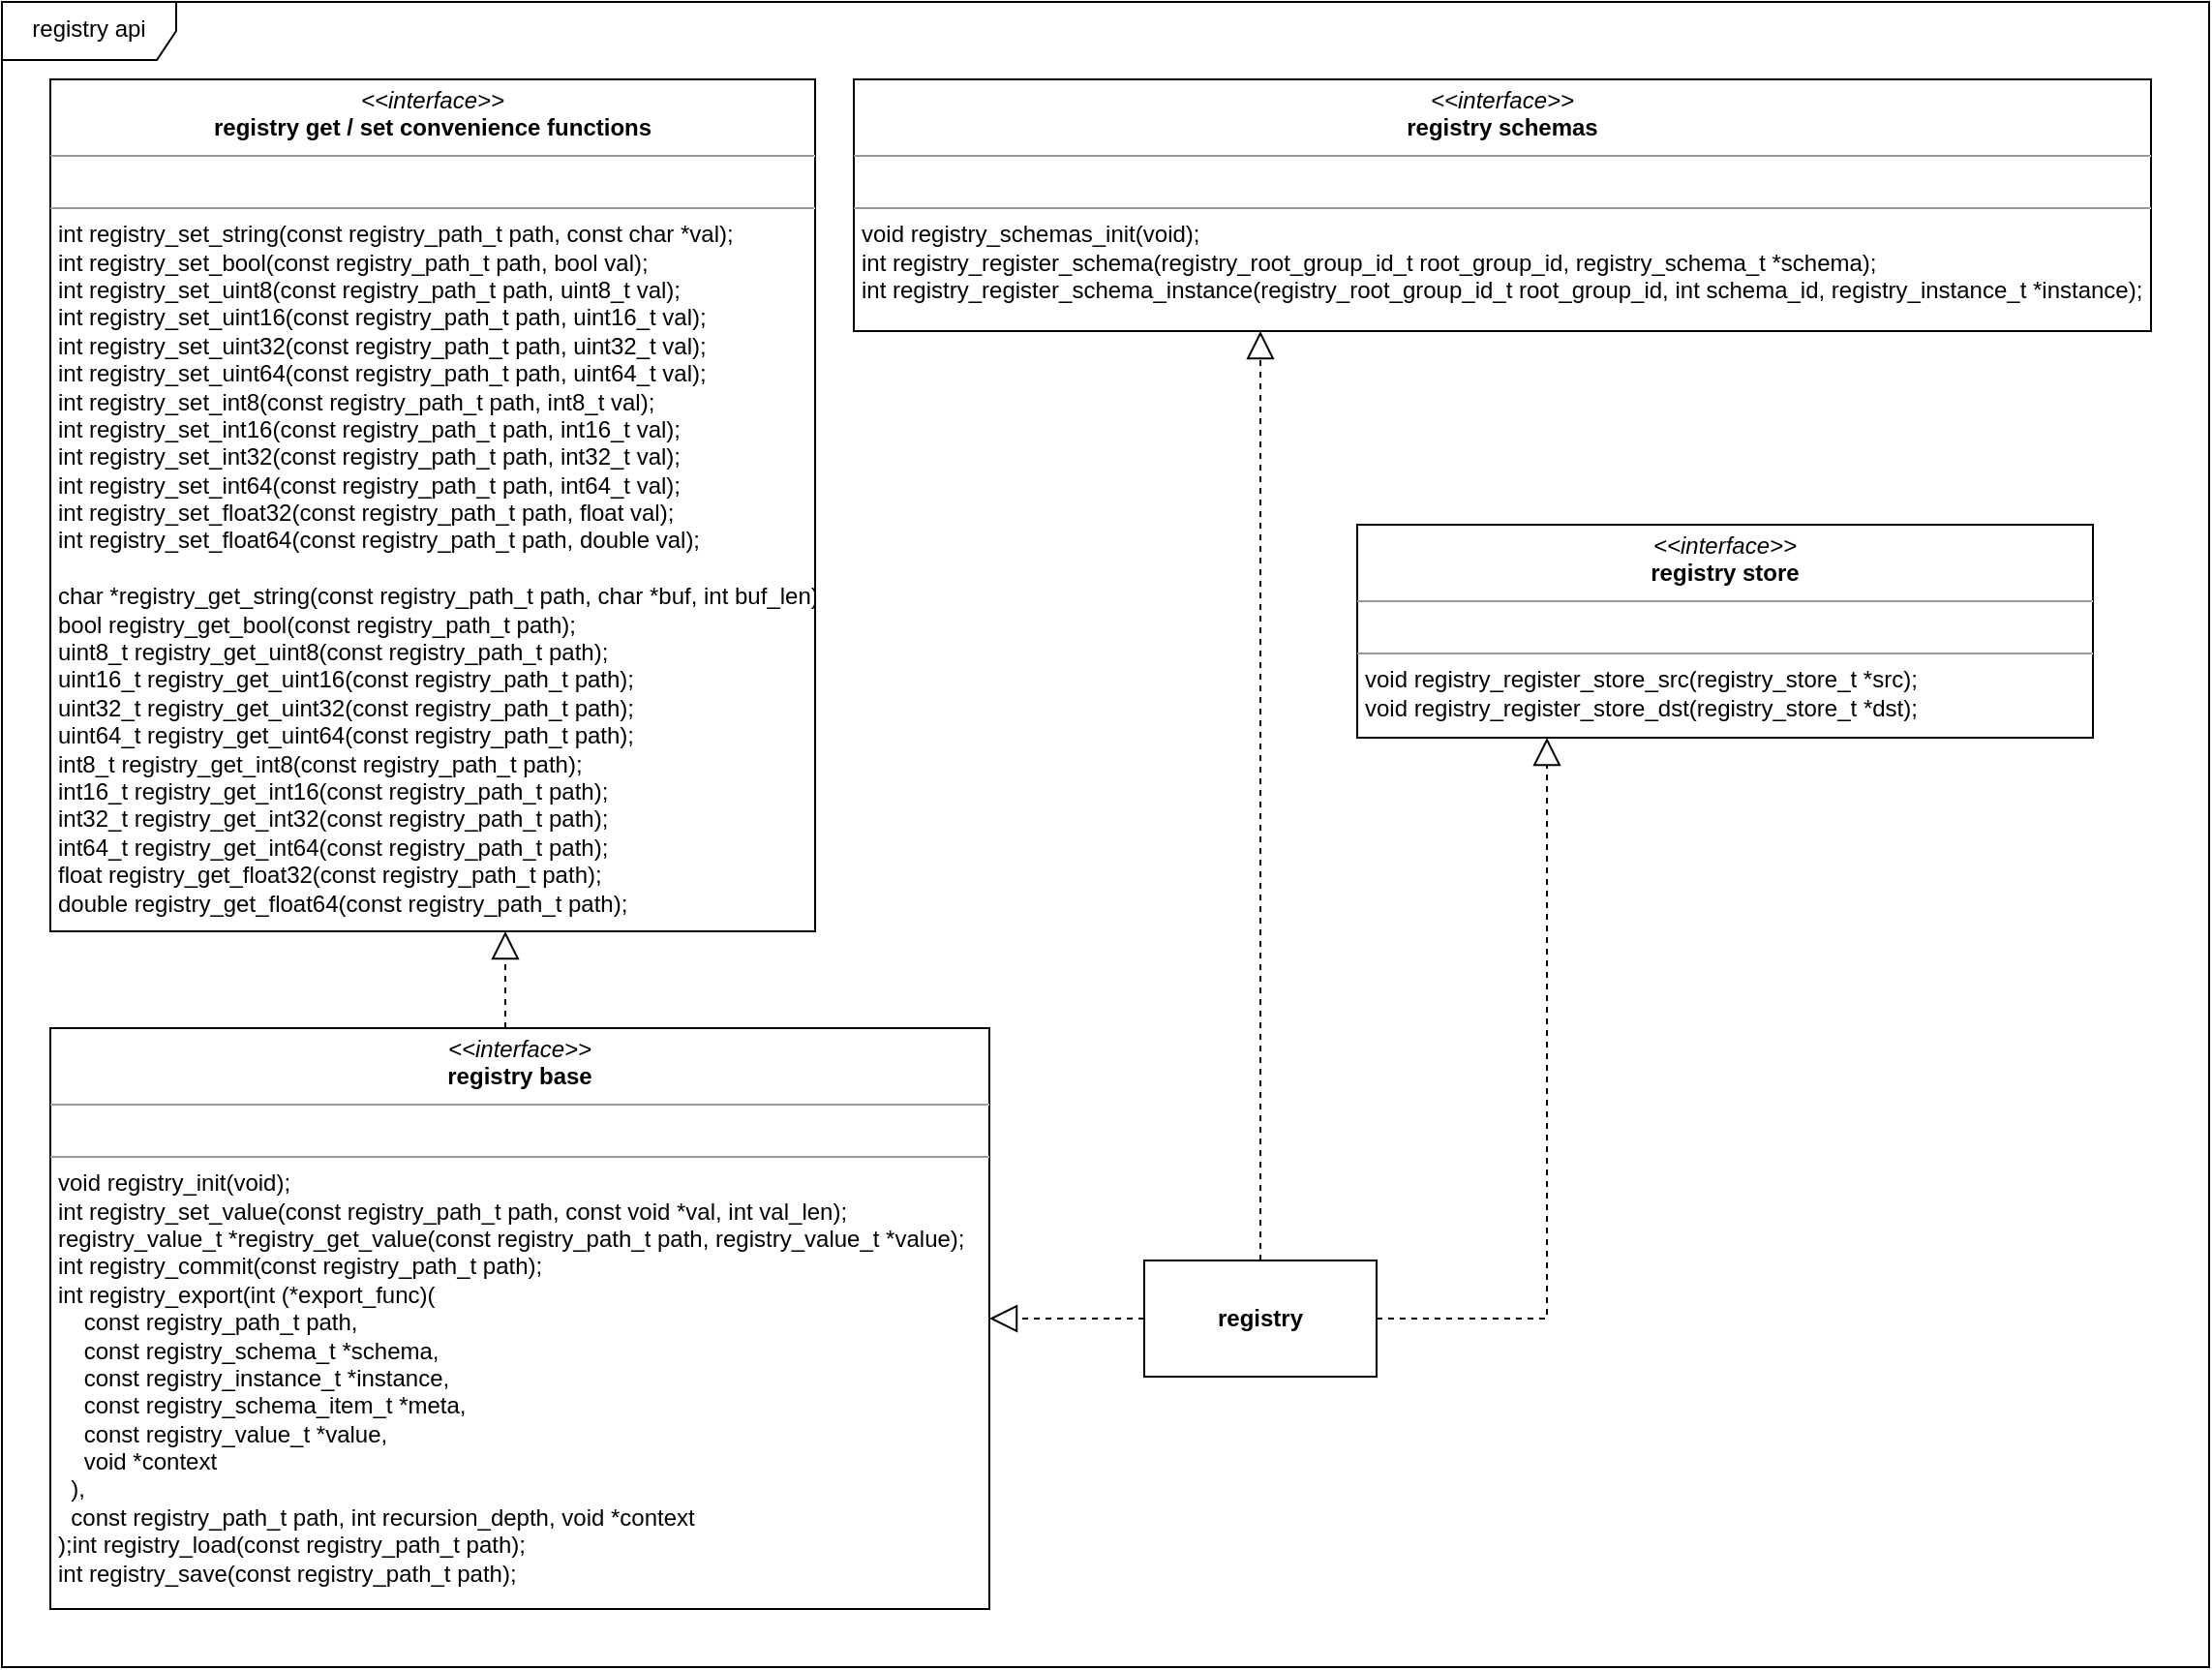 <mxfile>
    <diagram id="fjN8D4Odn0497USpxgly" name="Page-1">
        <mxGraphModel dx="1986" dy="2030" grid="1" gridSize="10" guides="1" tooltips="1" connect="1" arrows="1" fold="1" page="1" pageScale="1" pageWidth="1169" pageHeight="827" background="#FFFFFF" math="0" shadow="0">
            <root>
                <mxCell id="0"/>
                <mxCell id="1" parent="0"/>
                <mxCell id="161" value="registry api" style="shape=umlFrame;whiteSpace=wrap;html=1;verticalAlign=top;width=90;height=30;swimlaneFillColor=#ffffff;" parent="1" vertex="1">
                    <mxGeometry x="20" y="-800" width="1140" height="860" as="geometry"/>
                </mxCell>
                <mxCell id="113" value="&lt;p style=&quot;margin: 0px ; margin-top: 4px ; text-align: center&quot;&gt;&lt;i&gt;&amp;lt;&amp;lt;interface&amp;gt;&amp;gt;&lt;/i&gt;&lt;br&gt;&lt;b&gt;registry base&lt;/b&gt;&lt;br&gt;&lt;/p&gt;&lt;hr size=&quot;1&quot;&gt;&lt;p style=&quot;margin: 0px ; margin-left: 4px&quot;&gt;&lt;br&gt;&lt;/p&gt;&lt;hr size=&quot;1&quot;&gt;&lt;p style=&quot;margin: 0px ; margin-left: 4px&quot;&gt;void registry_init(void);&lt;/p&gt;&lt;p style=&quot;margin: 0px ; margin-left: 4px&quot;&gt;int registry_set_value(const registry_path_t path, const void *val, int val_len);&lt;/p&gt;&lt;p style=&quot;margin: 0px ; margin-left: 4px&quot;&gt;registry_value_t *registry_get_value(const registry_path_t path, registry_value_t *value);&lt;/p&gt;&lt;p style=&quot;margin: 0px ; margin-left: 4px&quot;&gt;int registry_commit(const registry_path_t path);&lt;/p&gt;&lt;p style=&quot;margin: 0px ; margin-left: 4px&quot;&gt;int registry_export(int (*export_func)(&lt;/p&gt;&lt;p style=&quot;margin: 0px ; margin-left: 4px&quot;&gt;&amp;nbsp; &amp;nbsp; const registry_path_t path,&lt;/p&gt;&lt;p style=&quot;margin: 0px ; margin-left: 4px&quot;&gt;&amp;nbsp; &amp;nbsp; const registry_schema_t *schema,&lt;/p&gt;&lt;p style=&quot;margin: 0px ; margin-left: 4px&quot;&gt;&amp;nbsp; &amp;nbsp; const registry_instance_t *instance,&lt;/p&gt;&lt;p style=&quot;margin: 0px ; margin-left: 4px&quot;&gt;&amp;nbsp; &amp;nbsp; const registry_schema_item_t *meta,&lt;/p&gt;&lt;p style=&quot;margin: 0px ; margin-left: 4px&quot;&gt;&amp;nbsp; &amp;nbsp; const registry_value_t *value,&lt;/p&gt;&lt;p style=&quot;margin: 0px ; margin-left: 4px&quot;&gt;&amp;nbsp; &amp;nbsp; void *context&lt;/p&gt;&lt;p style=&quot;margin: 0px ; margin-left: 4px&quot;&gt;&amp;nbsp; ),&lt;/p&gt;&lt;p style=&quot;margin: 0px ; margin-left: 4px&quot;&gt;&amp;nbsp; const registry_path_t path, int recursion_depth, void *context&lt;/p&gt;&lt;p style=&quot;margin: 0px ; margin-left: 4px&quot;&gt;);&lt;span&gt;int registry_load(const registry_path_t path);&lt;/span&gt;&lt;/p&gt;&lt;p style=&quot;margin: 0px 0px 0px 4px&quot;&gt;int registry_save(const registry_path_t path);&lt;/p&gt;" style="verticalAlign=top;align=left;overflow=fill;fontSize=12;fontFamily=Helvetica;html=1;" parent="1" vertex="1">
                    <mxGeometry x="45" y="-270" width="485" height="300" as="geometry"/>
                </mxCell>
                <mxCell id="117" value="&lt;p style=&quot;margin: 0px ; margin-top: 4px ; text-align: center&quot;&gt;&lt;i&gt;&amp;lt;&amp;lt;interface&amp;gt;&amp;gt;&lt;/i&gt;&lt;br&gt;&lt;b&gt;registry store&lt;/b&gt;&lt;br&gt;&lt;/p&gt;&lt;hr size=&quot;1&quot;&gt;&lt;p style=&quot;margin: 0px ; margin-left: 4px&quot;&gt;&lt;br&gt;&lt;/p&gt;&lt;hr size=&quot;1&quot;&gt;&lt;p style=&quot;margin: 0px ; margin-left: 4px&quot;&gt;&lt;span&gt;void registry_register_store_src(registry_store_t *src);&lt;/span&gt;&lt;br&gt;&lt;/p&gt;&lt;p style=&quot;margin: 0px ; margin-left: 4px&quot;&gt;void registry_register_store_dst(registry_store_t *dst);&lt;/p&gt;&lt;p style=&quot;margin: 0px ; margin-left: 4px&quot;&gt;&lt;br&gt;&lt;/p&gt;" style="verticalAlign=top;align=left;overflow=fill;fontSize=12;fontFamily=Helvetica;html=1;" parent="1" vertex="1">
                    <mxGeometry x="720" y="-530" width="380" height="110" as="geometry"/>
                </mxCell>
                <mxCell id="162" value="&lt;b&gt;registry&lt;/b&gt;" style="rounded=0;whiteSpace=wrap;html=1;" parent="1" vertex="1">
                    <mxGeometry x="610" y="-150" width="120" height="60" as="geometry"/>
                </mxCell>
                <mxCell id="163" value="" style="endArrow=block;dashed=1;endFill=0;endSize=12;html=1;edgeStyle=orthogonalEdgeStyle;rounded=0;" parent="1" source="162" target="113" edge="1">
                    <mxGeometry width="160" relative="1" as="geometry">
                        <mxPoint x="480" y="-400" as="sourcePoint"/>
                        <mxPoint x="730" y="-89.909" as="targetPoint"/>
                    </mxGeometry>
                </mxCell>
                <mxCell id="164" value="" style="endArrow=block;dashed=1;endFill=0;endSize=12;html=1;edgeStyle=orthogonalEdgeStyle;rounded=0;" parent="1" source="162" target="117" edge="1">
                    <mxGeometry width="160" relative="1" as="geometry">
                        <mxPoint x="580" y="-340" as="sourcePoint"/>
                        <mxPoint x="405" y="-520" as="targetPoint"/>
                        <Array as="points">
                            <mxPoint x="818" y="-280"/>
                            <mxPoint x="818" y="-280"/>
                        </Array>
                    </mxGeometry>
                </mxCell>
                <mxCell id="165" value="&lt;p style=&quot;margin: 0px ; margin-top: 4px ; text-align: center&quot;&gt;&lt;i&gt;&amp;lt;&amp;lt;interface&amp;gt;&amp;gt;&lt;/i&gt;&lt;br&gt;&lt;b&gt;registry get / set convenience functions&lt;/b&gt;&lt;br&gt;&lt;/p&gt;&lt;hr size=&quot;1&quot;&gt;&lt;p style=&quot;margin: 0px ; margin-left: 4px&quot;&gt;&lt;br&gt;&lt;/p&gt;&lt;hr size=&quot;1&quot;&gt;&lt;p style=&quot;margin: 0px 0px 0px 4px&quot;&gt;&lt;span&gt;int registry_set_string(const registry_path_t path, const char *val);&lt;/span&gt;&lt;br&gt;&lt;/p&gt;&lt;p style=&quot;margin: 0px 0px 0px 4px&quot;&gt;int registry_set_bool(const registry_path_t path, bool val);&lt;/p&gt;&lt;p style=&quot;margin: 0px 0px 0px 4px&quot;&gt;int registry_set_uint8(const registry_path_t path, uint8_t val);&lt;/p&gt;&lt;p style=&quot;margin: 0px 0px 0px 4px&quot;&gt;int registry_set_uint16(const registry_path_t path, uint16_t val);&lt;/p&gt;&lt;p style=&quot;margin: 0px 0px 0px 4px&quot;&gt;int registry_set_uint32(const registry_path_t path, uint32_t val);&lt;/p&gt;&lt;p style=&quot;margin: 0px 0px 0px 4px&quot;&gt;int registry_set_uint64(const registry_path_t path, uint64_t val);&lt;/p&gt;&lt;p style=&quot;margin: 0px 0px 0px 4px&quot;&gt;int registry_set_int8(const registry_path_t path, int8_t val);&lt;/p&gt;&lt;p style=&quot;margin: 0px 0px 0px 4px&quot;&gt;int registry_set_int16(const registry_path_t path, int16_t val);&lt;/p&gt;&lt;p style=&quot;margin: 0px 0px 0px 4px&quot;&gt;int registry_set_int32(const registry_path_t path, int32_t val);&lt;/p&gt;&lt;p style=&quot;margin: 0px 0px 0px 4px&quot;&gt;int registry_set_int64(const registry_path_t path, int64_t val);&lt;/p&gt;&lt;p style=&quot;margin: 0px 0px 0px 4px&quot;&gt;int registry_set_float32(const registry_path_t path, float val);&lt;/p&gt;&lt;p style=&quot;margin: 0px 0px 0px 4px&quot;&gt;int registry_set_float64(const registry_path_t path, double val);&lt;/p&gt;&lt;p style=&quot;margin: 0px 0px 0px 4px&quot;&gt;&lt;br&gt;&lt;/p&gt;&lt;p style=&quot;margin: 0px ; margin-left: 4px&quot;&gt;char *registry_get_string(const registry_path_t path, char *buf, int buf_len);&lt;/p&gt;&lt;p style=&quot;margin: 0px ; margin-left: 4px&quot;&gt;bool registry_get_bool(const registry_path_t path);&lt;/p&gt;&lt;p style=&quot;margin: 0px ; margin-left: 4px&quot;&gt;uint8_t registry_get_uint8(const registry_path_t path);&lt;/p&gt;&lt;p style=&quot;margin: 0px ; margin-left: 4px&quot;&gt;uint16_t registry_get_uint16(const registry_path_t path);&lt;/p&gt;&lt;p style=&quot;margin: 0px ; margin-left: 4px&quot;&gt;uint32_t registry_get_uint32(const registry_path_t path);&lt;/p&gt;&lt;p style=&quot;margin: 0px ; margin-left: 4px&quot;&gt;uint64_t registry_get_uint64(const registry_path_t path);&lt;/p&gt;&lt;p style=&quot;margin: 0px ; margin-left: 4px&quot;&gt;int8_t registry_get_int8(const registry_path_t path);&lt;/p&gt;&lt;p style=&quot;margin: 0px ; margin-left: 4px&quot;&gt;int16_t registry_get_int16(const registry_path_t path);&lt;/p&gt;&lt;p style=&quot;margin: 0px ; margin-left: 4px&quot;&gt;int32_t registry_get_int32(const registry_path_t path);&lt;/p&gt;&lt;p style=&quot;margin: 0px ; margin-left: 4px&quot;&gt;int64_t registry_get_int64(const registry_path_t path);&lt;/p&gt;&lt;p style=&quot;margin: 0px ; margin-left: 4px&quot;&gt;float registry_get_float32(const registry_path_t path);&lt;/p&gt;&lt;p style=&quot;margin: 0px ; margin-left: 4px&quot;&gt;double registry_get_float64(const registry_path_t path);&lt;/p&gt;" style="verticalAlign=top;align=left;overflow=fill;fontSize=12;fontFamily=Helvetica;html=1;" parent="1" vertex="1">
                    <mxGeometry x="45" y="-760" width="395" height="440" as="geometry"/>
                </mxCell>
                <mxCell id="166" value="" style="endArrow=block;dashed=1;endFill=0;endSize=12;html=1;edgeStyle=orthogonalEdgeStyle;rounded=0;" parent="1" source="113" target="165" edge="1">
                    <mxGeometry width="160" relative="1" as="geometry">
                        <mxPoint x="760.0" y="-155" as="sourcePoint"/>
                        <mxPoint x="560" y="-155" as="targetPoint"/>
                        <Array as="points">
                            <mxPoint x="280" y="-290"/>
                            <mxPoint x="280" y="-290"/>
                        </Array>
                    </mxGeometry>
                </mxCell>
                <mxCell id="167" value="&lt;p style=&quot;margin: 0px ; margin-top: 4px ; text-align: center&quot;&gt;&lt;i&gt;&amp;lt;&amp;lt;interface&amp;gt;&amp;gt;&lt;/i&gt;&lt;br&gt;&lt;b&gt;registry schemas&lt;/b&gt;&lt;br&gt;&lt;/p&gt;&lt;hr size=&quot;1&quot;&gt;&lt;p style=&quot;margin: 0px ; margin-left: 4px&quot;&gt;&lt;br&gt;&lt;/p&gt;&lt;hr size=&quot;1&quot;&gt;&lt;p style=&quot;margin: 0px ; margin-left: 4px&quot;&gt;void registry_schemas_init(void);&lt;/p&gt;&lt;p style=&quot;margin: 0px 0px 0px 4px&quot;&gt;int registry_register_schema(registry_root_group_id_t root_group_id, registry_schema_t *schema);&lt;/p&gt;&lt;p style=&quot;margin: 0px 0px 0px 4px&quot;&gt;int registry_register_schema_instance(registry_root_group_id_t root_group_id, int schema_id, registry_instance_t *instance);&lt;/p&gt;" style="verticalAlign=top;align=left;overflow=fill;fontSize=12;fontFamily=Helvetica;html=1;" parent="1" vertex="1">
                    <mxGeometry x="460" y="-760" width="670" height="130" as="geometry"/>
                </mxCell>
                <mxCell id="168" value="" style="endArrow=block;dashed=1;endFill=0;endSize=12;html=1;edgeStyle=orthogonalEdgeStyle;rounded=0;" parent="1" source="162" target="167" edge="1">
                    <mxGeometry width="160" relative="1" as="geometry">
                        <mxPoint x="827.5" y="-180" as="sourcePoint"/>
                        <mxPoint x="827.5" y="-570" as="targetPoint"/>
                        <Array as="points">
                            <mxPoint x="670" y="-400"/>
                            <mxPoint x="670" y="-400"/>
                        </Array>
                    </mxGeometry>
                </mxCell>
            </root>
        </mxGraphModel>
    </diagram>
</mxfile>